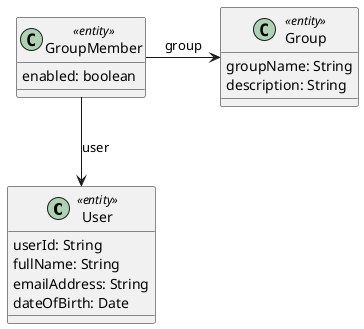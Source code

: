 @startuml

class User << entity >> {
    userId: String
    fullName: String
    emailAddress: String
    dateOfBirth: Date
}
class Group << entity >> {
    groupName: String
    description: String
}
class GroupMember << entity >> {
    enabled: boolean
}

GroupMember -right-> Group: group
User <-up- GroupMember: user

@enduml